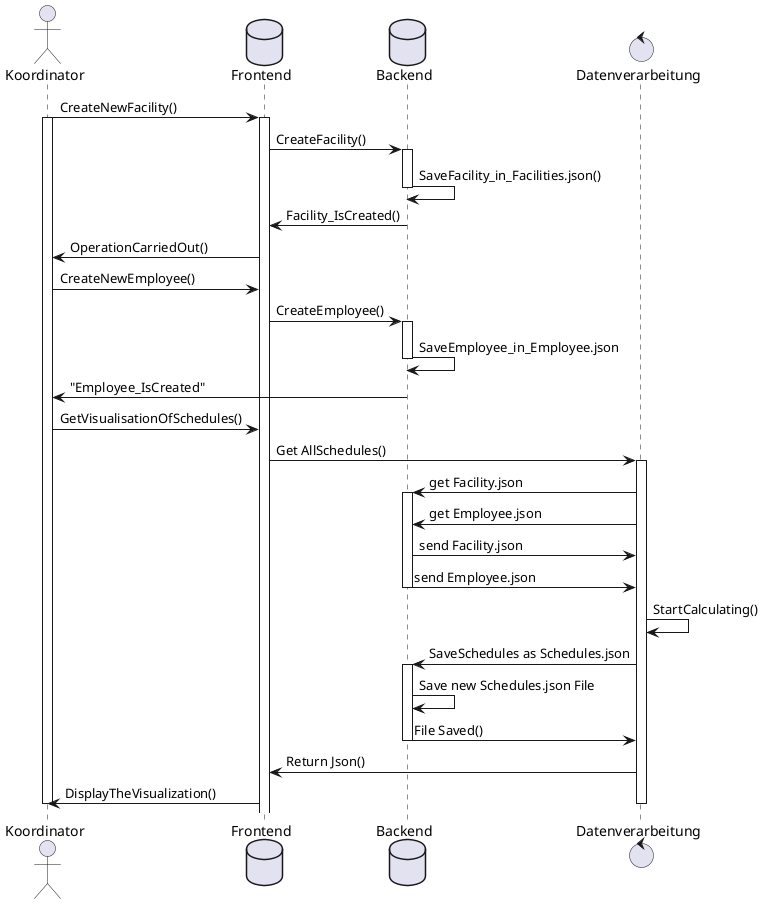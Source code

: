 @startuml
actor Koordinator
database Frontend
database Backend
control Datenverarbeitung



Koordinator -> Frontend: CreateNewFacility()
activate Frontend
activate Koordinator
Frontend -> Backend: CreateFacility()
activate Backend
Backend -> Backend : SaveFacility_in_Facilities.json()
deactivate Backend
Backend -> Frontend: Facility_IsCreated()
Frontend -> Koordinator: OperationCarriedOut()

Koordinator -> Frontend: CreateNewEmployee()
Frontend -> Backend: CreateEmployee()
activate Backend
Backend -> Backend: SaveEmployee_in_Employee.json
deactivate Backend
Backend -> Koordinator: "Employee_IsCreated"


Koordinator -> Frontend: GetVisualisationOfSchedules() 
Frontend -> Datenverarbeitung: Get AllSchedules()

activate Datenverarbeitung
Datenverarbeitung -> Backend: get Facility.json
activate Backend
Datenverarbeitung -> Backend: get Employee.json
Backend -> Datenverarbeitung: send Facility.json
Backend -> Datenverarbeitung: send Employee.json
deactivate Backend

Datenverarbeitung -> Datenverarbeitung: StartCalculating()

Datenverarbeitung -> Backend: SaveSchedules as Schedules.json

activate Backend
Backend -> Backend: Save new Schedules.json File
Backend -> Datenverarbeitung:  File Saved()
deactivate Backend
Datenverarbeitung -> Frontend: Return Json()
Frontend -> Koordinator: DisplayTheVisualization() 
deactivate Datenverarbeitung
deactivate Koordinator




@enduml